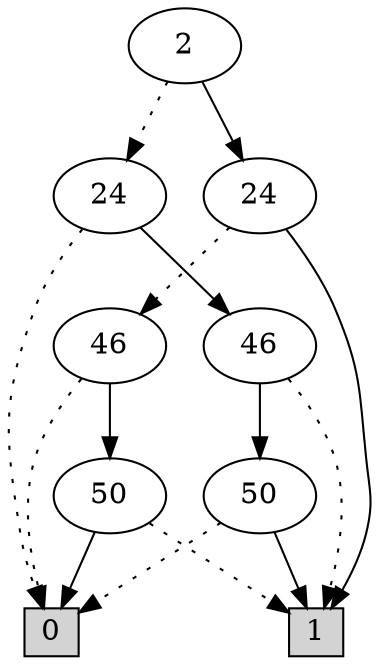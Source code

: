 digraph G {
0 [shape=box, label="0", style=filled, shape=box, height=0.3, width=0.3];
1 [shape=box, label="1", style=filled, shape=box, height=0.3, width=0.3];
309 [label="2"];
309 -> 304 [style=dotted];
309 -> 308 [style=filled];
304 [label="24"];
304 -> 0 [style=dotted];
304 -> 301 [style=filled];
301 [label="46"];
301 -> 1 [style=dotted];
301 -> 102 [style=filled];
102 [label="50"];
102 -> 0 [style=dotted];
102 -> 1 [style=filled];
308 [label="24"];
308 -> 300 [style=dotted];
308 -> 1 [style=filled];
300 [label="46"];
300 -> 0 [style=dotted];
300 -> 103 [style=filled];
103 [label="50"];
103 -> 1 [style=dotted];
103 -> 0 [style=filled];
}
